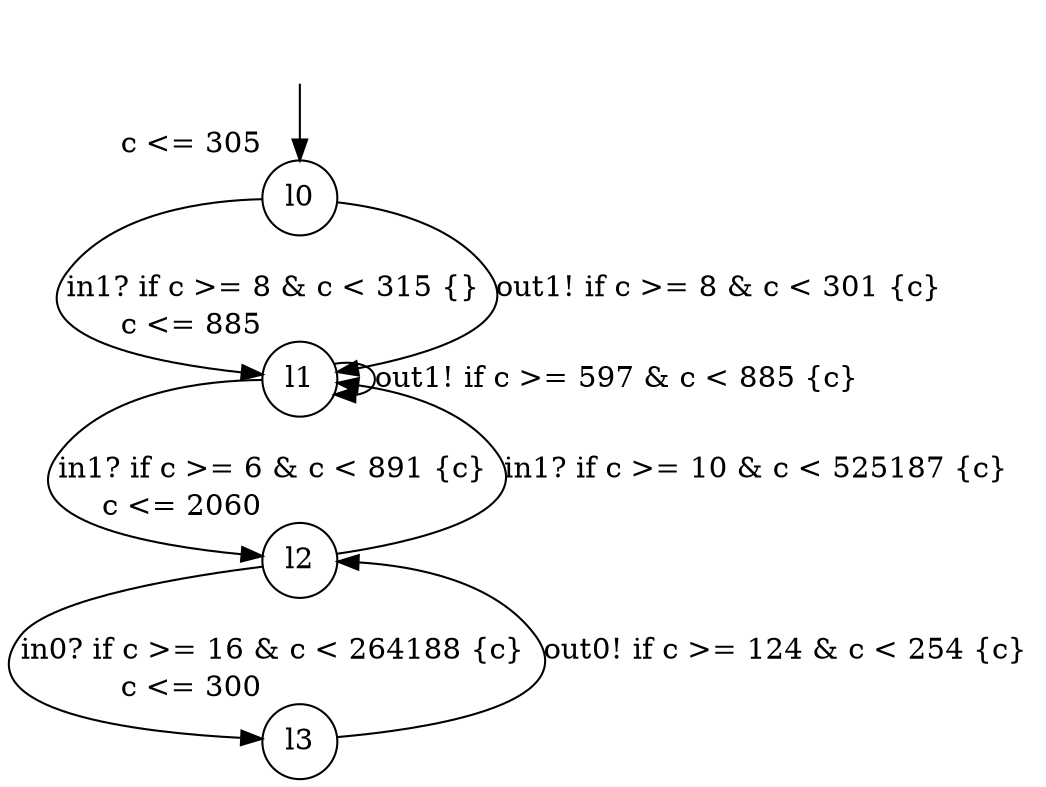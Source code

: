 digraph g {
__start0 [label="" shape="none"];
l0 [shape="circle" margin=0 label="l0", xlabel="c <= 305"];
l1 [shape="circle" margin=0 label="l1", xlabel="c <= 885"];
l2 [shape="circle" margin=0 label="l2", xlabel="c <= 2060"];
l3 [shape="circle" margin=0 label="l3", xlabel="c <= 300"];
l0 -> l1 [label="in1? if c >= 8 & c < 315 {} "];
l0 -> l1 [label="out1! if c >= 8 & c < 301 {c} "];
l1 -> l2 [label="in1? if c >= 6 & c < 891 {c} "];
l1 -> l1 [label="out1! if c >= 597 & c < 885 {c} "];
l2 -> l3 [label="in0? if c >= 16 & c < 264188 {c} "];
l2 -> l1 [label="in1? if c >= 10 & c < 525187 {c} "];
l3 -> l2 [label="out0! if c >= 124 & c < 254 {c} "];
__start0 -> l0;
}
